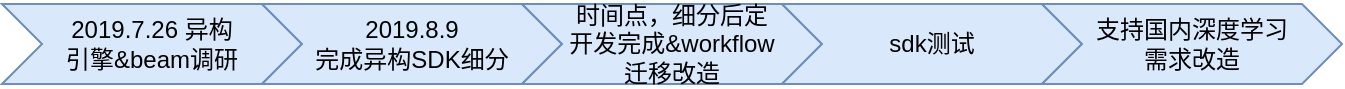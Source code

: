 <mxfile version="11.0.5" type="github"><diagram id="Uz2mp-yvMun-LUSb2hLh" name="Page-1"><mxGraphModel dx="1141" dy="775" grid="1" gridSize="10" guides="1" tooltips="1" connect="1" arrows="1" fold="1" page="1" pageScale="1" pageWidth="827" pageHeight="1169" math="0" shadow="0"><root><mxCell id="0"/><mxCell id="1" parent="0"/><mxCell id="k7S65XuPKsb7p3ILOGSL-1" value="2019.7.26 异构&lt;br&gt;引擎&amp;amp;beam调研" style="shape=step;perimeter=stepPerimeter;whiteSpace=wrap;html=1;fixedSize=1;fillColor=#dae8fc;strokeColor=#6c8ebf;" parent="1" vertex="1"><mxGeometry x="50" y="230" width="150" height="40" as="geometry"/></mxCell><mxCell id="k7S65XuPKsb7p3ILOGSL-2" value="2019.8.9&lt;br&gt;完成异构SDK细分" style="shape=step;perimeter=stepPerimeter;whiteSpace=wrap;html=1;fixedSize=1;fillColor=#dae8fc;strokeColor=#6c8ebf;" parent="1" vertex="1"><mxGeometry x="180" y="230" width="150" height="40" as="geometry"/></mxCell><mxCell id="k7S65XuPKsb7p3ILOGSL-3" value="时间点，细分后定&lt;br&gt;开发完成&amp;amp;workflow&lt;br&gt;迁移改造" style="shape=step;perimeter=stepPerimeter;whiteSpace=wrap;html=1;fixedSize=1;fillColor=#dae8fc;strokeColor=#6c8ebf;" parent="1" vertex="1"><mxGeometry x="310" y="230" width="150" height="40" as="geometry"/></mxCell><mxCell id="k7S65XuPKsb7p3ILOGSL-4" value="sdk测试" style="shape=step;perimeter=stepPerimeter;whiteSpace=wrap;html=1;fixedSize=1;fillColor=#dae8fc;strokeColor=#6c8ebf;" parent="1" vertex="1"><mxGeometry x="440" y="230" width="150" height="40" as="geometry"/></mxCell><mxCell id="k7S65XuPKsb7p3ILOGSL-5" value="支持国内深度学习&lt;br&gt;需求改造" style="shape=step;perimeter=stepPerimeter;whiteSpace=wrap;html=1;fixedSize=1;fillColor=#dae8fc;strokeColor=#6c8ebf;" parent="1" vertex="1"><mxGeometry x="570" y="230" width="150" height="40" as="geometry"/></mxCell></root></mxGraphModel></diagram></mxfile>
